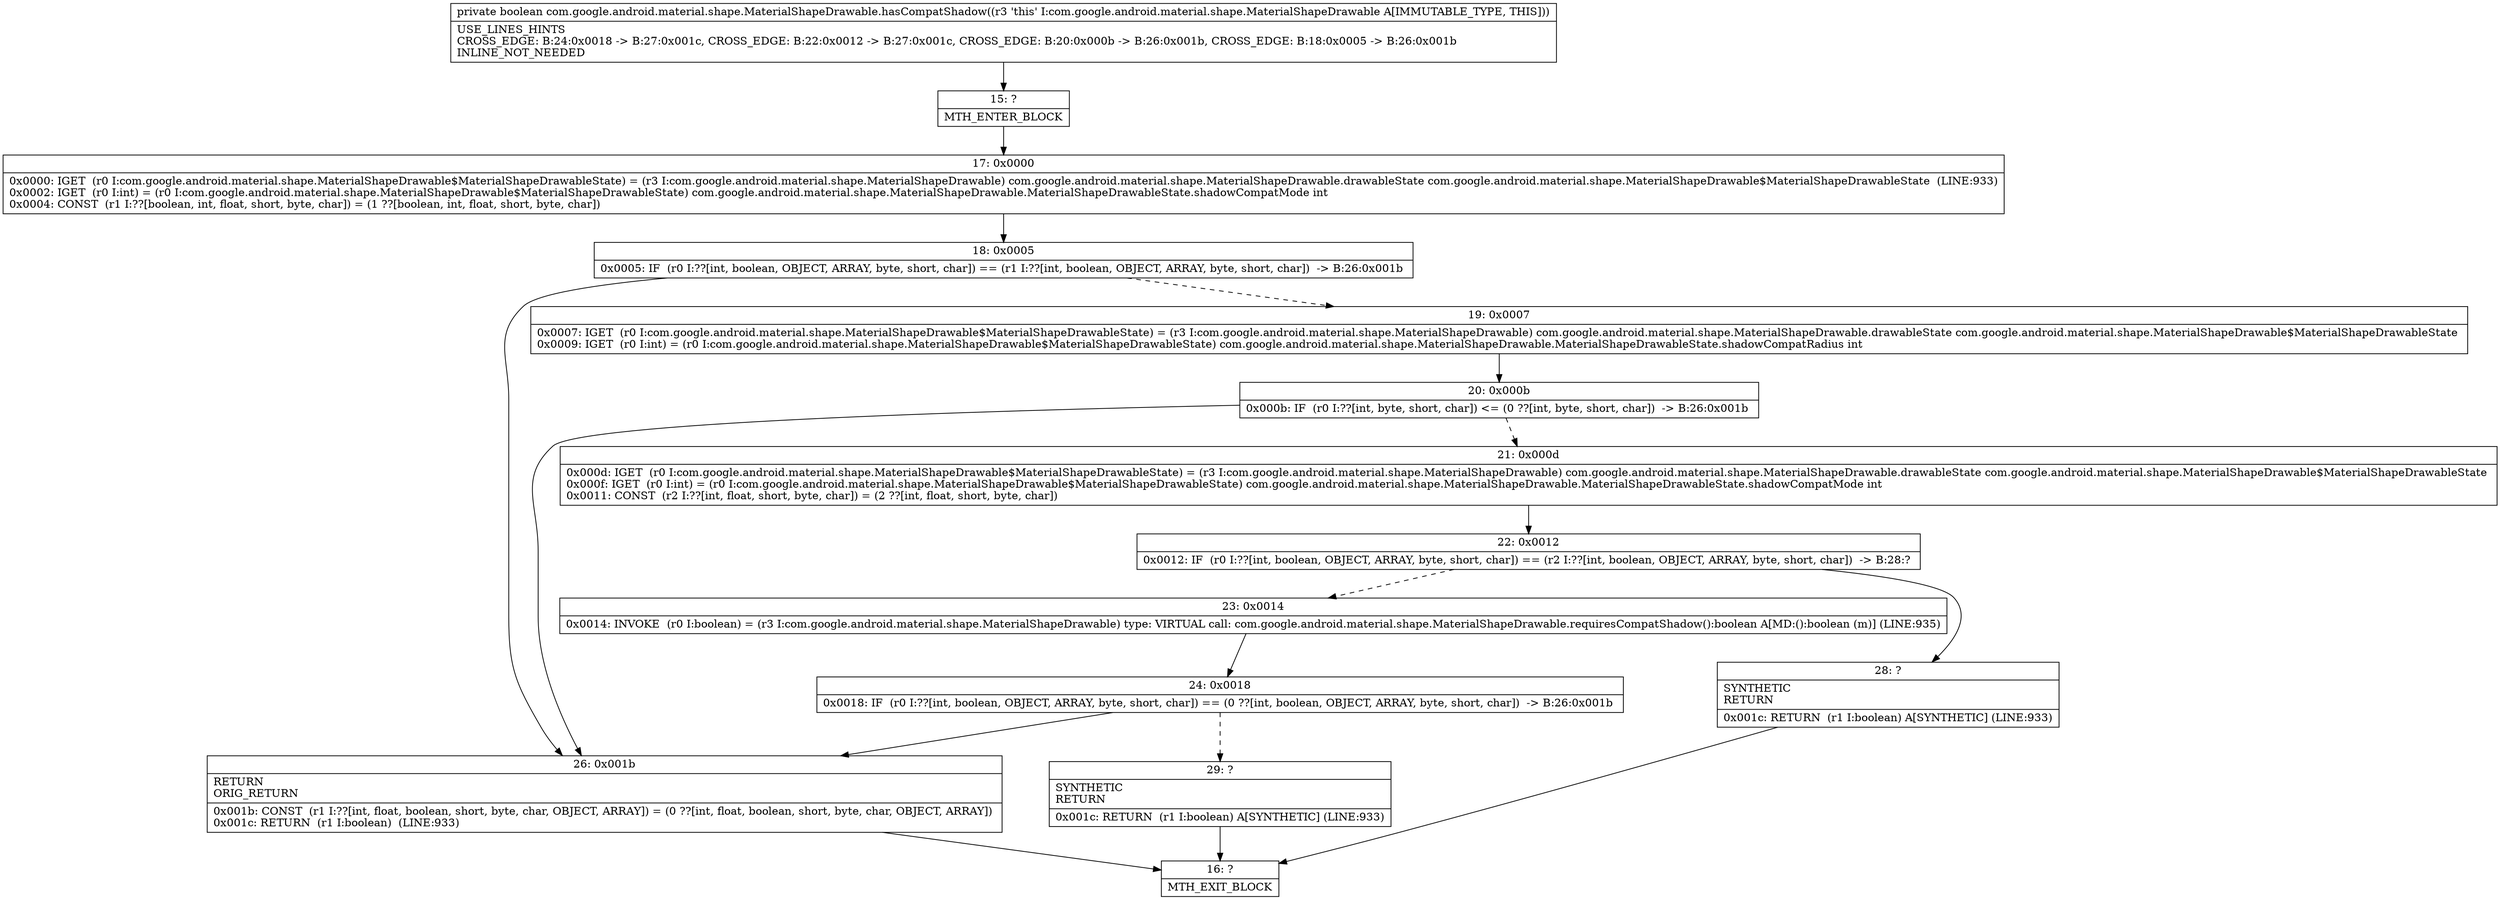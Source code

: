 digraph "CFG forcom.google.android.material.shape.MaterialShapeDrawable.hasCompatShadow()Z" {
Node_15 [shape=record,label="{15\:\ ?|MTH_ENTER_BLOCK\l}"];
Node_17 [shape=record,label="{17\:\ 0x0000|0x0000: IGET  (r0 I:com.google.android.material.shape.MaterialShapeDrawable$MaterialShapeDrawableState) = (r3 I:com.google.android.material.shape.MaterialShapeDrawable) com.google.android.material.shape.MaterialShapeDrawable.drawableState com.google.android.material.shape.MaterialShapeDrawable$MaterialShapeDrawableState  (LINE:933)\l0x0002: IGET  (r0 I:int) = (r0 I:com.google.android.material.shape.MaterialShapeDrawable$MaterialShapeDrawableState) com.google.android.material.shape.MaterialShapeDrawable.MaterialShapeDrawableState.shadowCompatMode int \l0x0004: CONST  (r1 I:??[boolean, int, float, short, byte, char]) = (1 ??[boolean, int, float, short, byte, char]) \l}"];
Node_18 [shape=record,label="{18\:\ 0x0005|0x0005: IF  (r0 I:??[int, boolean, OBJECT, ARRAY, byte, short, char]) == (r1 I:??[int, boolean, OBJECT, ARRAY, byte, short, char])  \-\> B:26:0x001b \l}"];
Node_19 [shape=record,label="{19\:\ 0x0007|0x0007: IGET  (r0 I:com.google.android.material.shape.MaterialShapeDrawable$MaterialShapeDrawableState) = (r3 I:com.google.android.material.shape.MaterialShapeDrawable) com.google.android.material.shape.MaterialShapeDrawable.drawableState com.google.android.material.shape.MaterialShapeDrawable$MaterialShapeDrawableState \l0x0009: IGET  (r0 I:int) = (r0 I:com.google.android.material.shape.MaterialShapeDrawable$MaterialShapeDrawableState) com.google.android.material.shape.MaterialShapeDrawable.MaterialShapeDrawableState.shadowCompatRadius int \l}"];
Node_20 [shape=record,label="{20\:\ 0x000b|0x000b: IF  (r0 I:??[int, byte, short, char]) \<= (0 ??[int, byte, short, char])  \-\> B:26:0x001b \l}"];
Node_21 [shape=record,label="{21\:\ 0x000d|0x000d: IGET  (r0 I:com.google.android.material.shape.MaterialShapeDrawable$MaterialShapeDrawableState) = (r3 I:com.google.android.material.shape.MaterialShapeDrawable) com.google.android.material.shape.MaterialShapeDrawable.drawableState com.google.android.material.shape.MaterialShapeDrawable$MaterialShapeDrawableState \l0x000f: IGET  (r0 I:int) = (r0 I:com.google.android.material.shape.MaterialShapeDrawable$MaterialShapeDrawableState) com.google.android.material.shape.MaterialShapeDrawable.MaterialShapeDrawableState.shadowCompatMode int \l0x0011: CONST  (r2 I:??[int, float, short, byte, char]) = (2 ??[int, float, short, byte, char]) \l}"];
Node_22 [shape=record,label="{22\:\ 0x0012|0x0012: IF  (r0 I:??[int, boolean, OBJECT, ARRAY, byte, short, char]) == (r2 I:??[int, boolean, OBJECT, ARRAY, byte, short, char])  \-\> B:28:? \l}"];
Node_23 [shape=record,label="{23\:\ 0x0014|0x0014: INVOKE  (r0 I:boolean) = (r3 I:com.google.android.material.shape.MaterialShapeDrawable) type: VIRTUAL call: com.google.android.material.shape.MaterialShapeDrawable.requiresCompatShadow():boolean A[MD:():boolean (m)] (LINE:935)\l}"];
Node_24 [shape=record,label="{24\:\ 0x0018|0x0018: IF  (r0 I:??[int, boolean, OBJECT, ARRAY, byte, short, char]) == (0 ??[int, boolean, OBJECT, ARRAY, byte, short, char])  \-\> B:26:0x001b \l}"];
Node_29 [shape=record,label="{29\:\ ?|SYNTHETIC\lRETURN\l|0x001c: RETURN  (r1 I:boolean) A[SYNTHETIC] (LINE:933)\l}"];
Node_16 [shape=record,label="{16\:\ ?|MTH_EXIT_BLOCK\l}"];
Node_28 [shape=record,label="{28\:\ ?|SYNTHETIC\lRETURN\l|0x001c: RETURN  (r1 I:boolean) A[SYNTHETIC] (LINE:933)\l}"];
Node_26 [shape=record,label="{26\:\ 0x001b|RETURN\lORIG_RETURN\l|0x001b: CONST  (r1 I:??[int, float, boolean, short, byte, char, OBJECT, ARRAY]) = (0 ??[int, float, boolean, short, byte, char, OBJECT, ARRAY]) \l0x001c: RETURN  (r1 I:boolean)  (LINE:933)\l}"];
MethodNode[shape=record,label="{private boolean com.google.android.material.shape.MaterialShapeDrawable.hasCompatShadow((r3 'this' I:com.google.android.material.shape.MaterialShapeDrawable A[IMMUTABLE_TYPE, THIS]))  | USE_LINES_HINTS\lCROSS_EDGE: B:24:0x0018 \-\> B:27:0x001c, CROSS_EDGE: B:22:0x0012 \-\> B:27:0x001c, CROSS_EDGE: B:20:0x000b \-\> B:26:0x001b, CROSS_EDGE: B:18:0x0005 \-\> B:26:0x001b\lINLINE_NOT_NEEDED\l}"];
MethodNode -> Node_15;Node_15 -> Node_17;
Node_17 -> Node_18;
Node_18 -> Node_19[style=dashed];
Node_18 -> Node_26;
Node_19 -> Node_20;
Node_20 -> Node_21[style=dashed];
Node_20 -> Node_26;
Node_21 -> Node_22;
Node_22 -> Node_23[style=dashed];
Node_22 -> Node_28;
Node_23 -> Node_24;
Node_24 -> Node_26;
Node_24 -> Node_29[style=dashed];
Node_29 -> Node_16;
Node_28 -> Node_16;
Node_26 -> Node_16;
}


